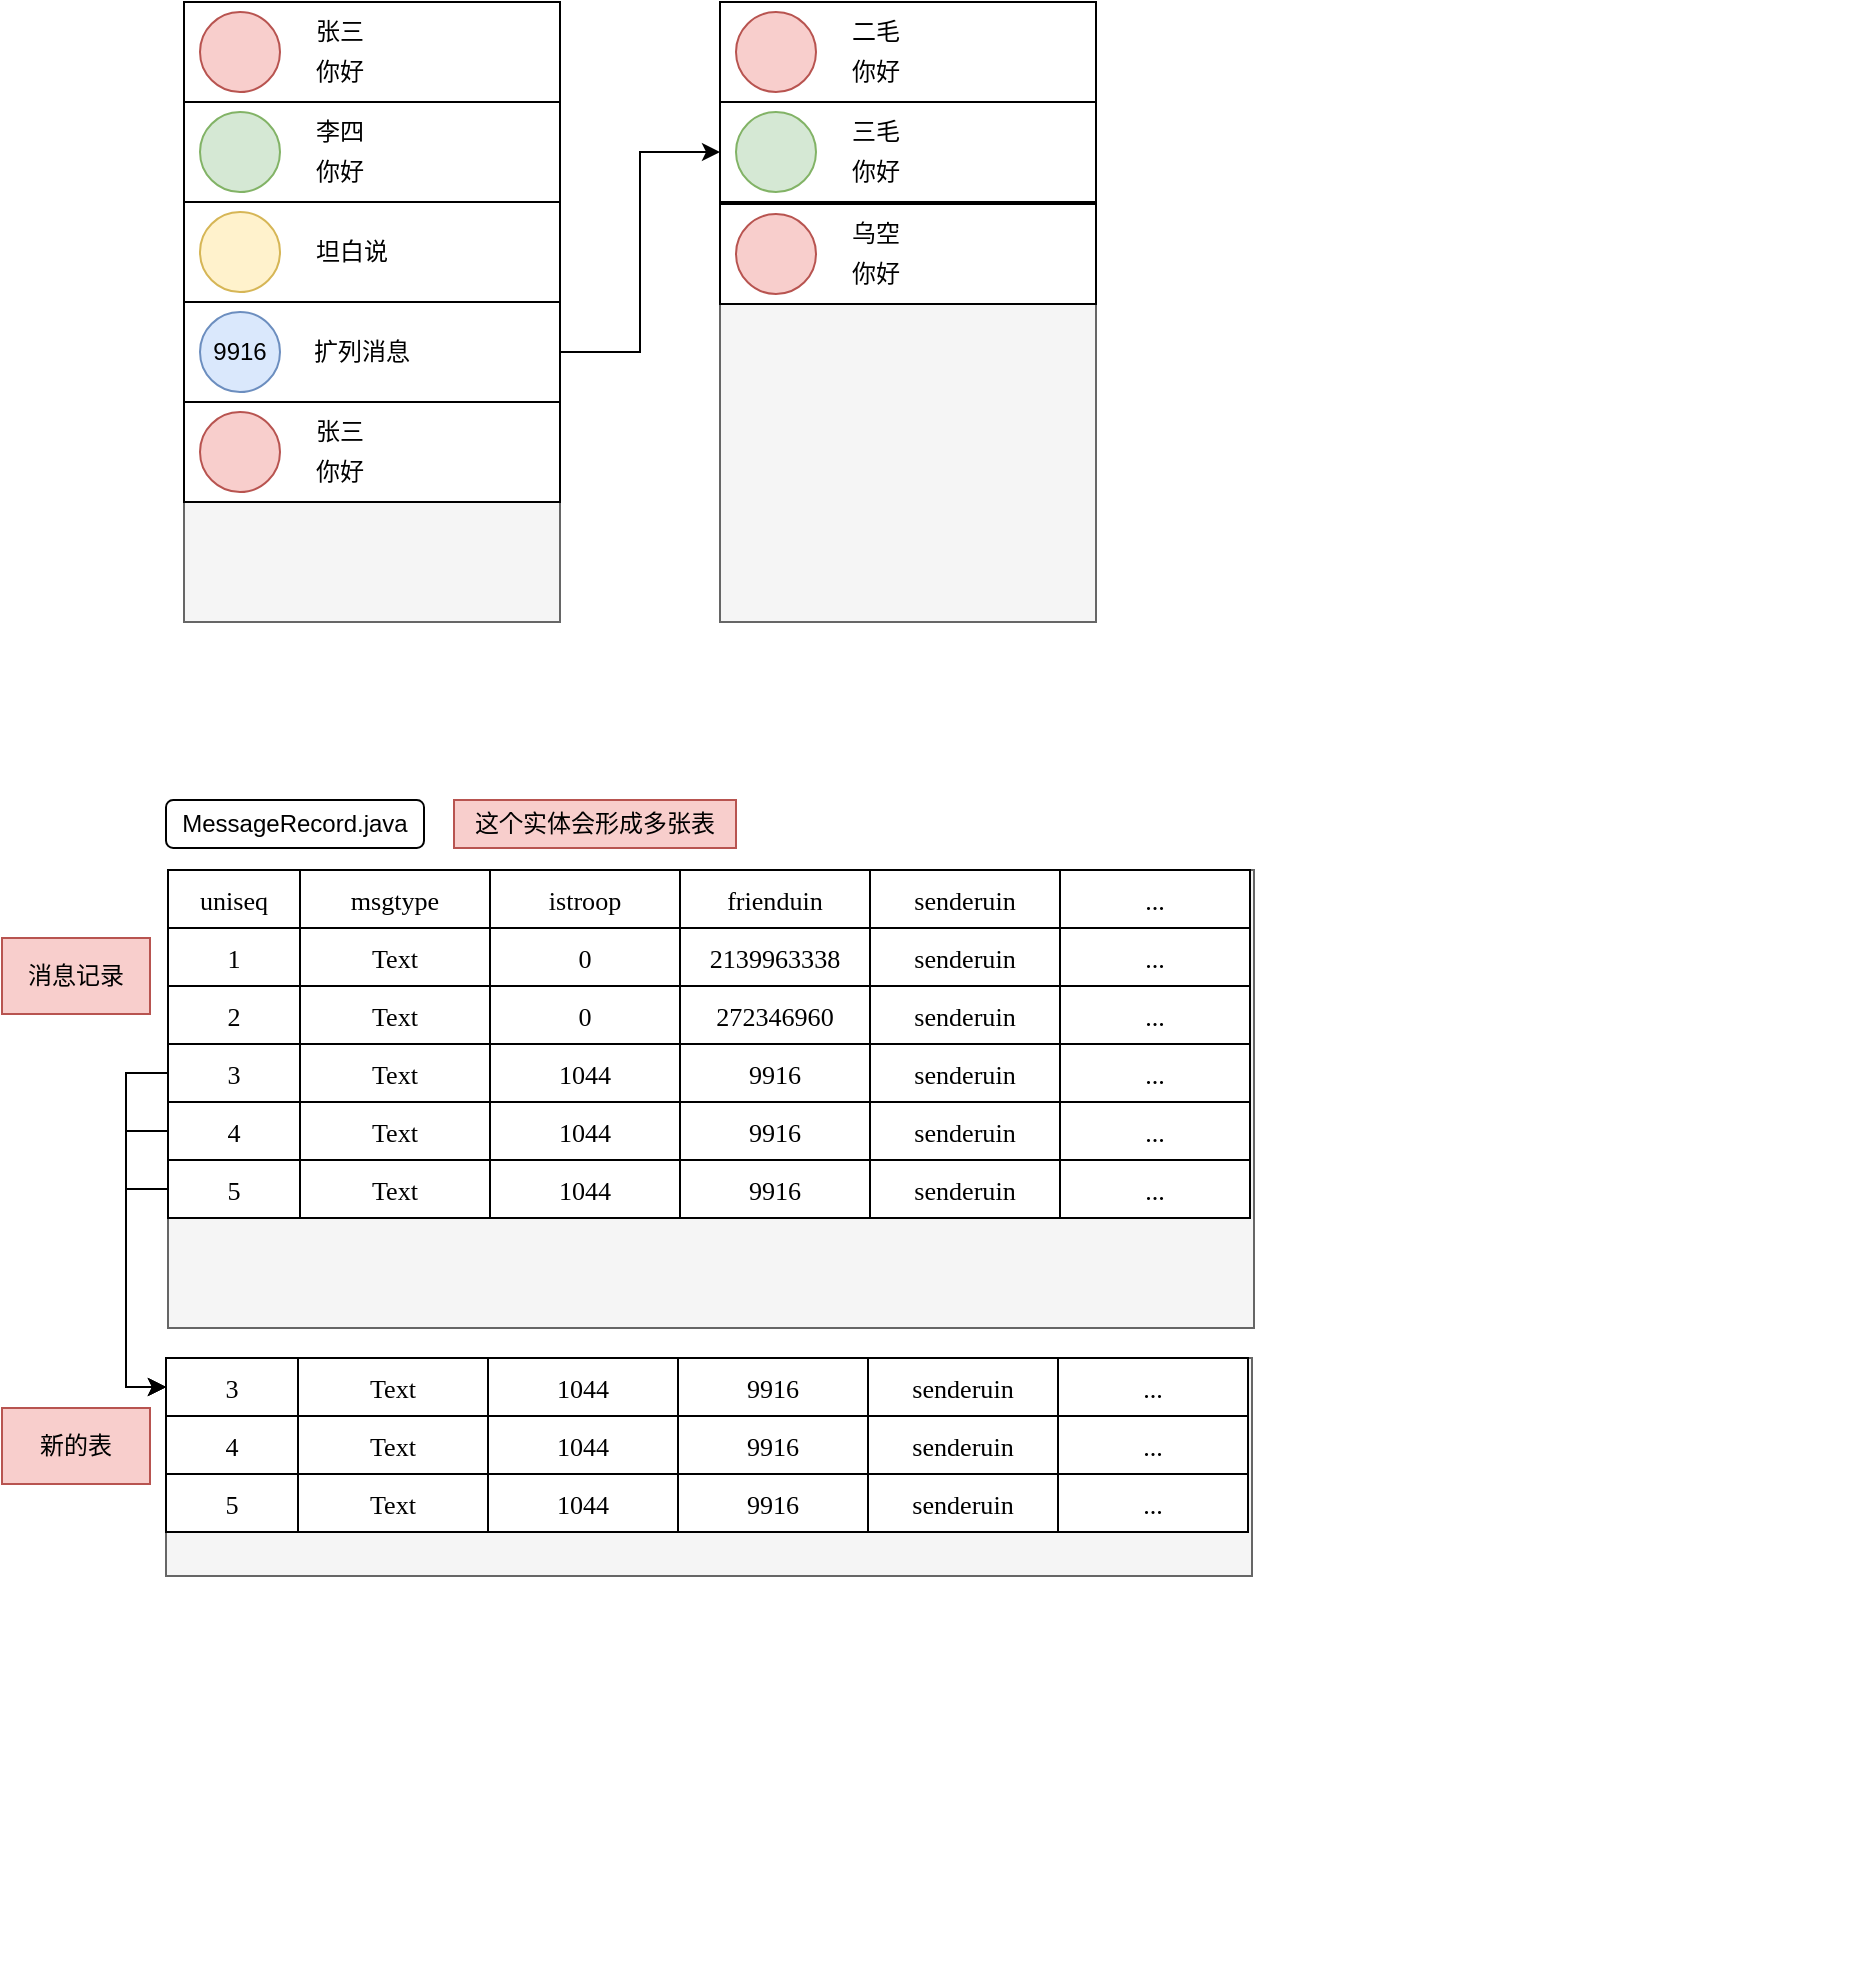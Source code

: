 <mxfile version="12.8.2" type="github">
  <diagram name="Page-1" id="5348f1db-0dfa-24cf-5d06-2057accb5106">
    <mxGraphModel dx="782" dy="388" grid="0" gridSize="10" guides="1" tooltips="1" connect="1" arrows="1" fold="1" page="1" pageScale="1.5" pageWidth="826" pageHeight="1169" background="#ffffff" math="0" shadow="0">
      <root>
        <mxCell id="0" style=";html=1;" />
        <mxCell id="1" style=";html=1;" parent="0" />
        <mxCell id="55dd390204d0f602-24" value="" style="shape=mxgraph.signs.transportation.anchor_2;html=1;fillColor=#FFFFFF;strokeColor=none;verticalLabelPosition=bottom;verticalAlign=top;align=center;rounded=0;shadow=0;dashed=0;fontFamily=Helvetica;fontSize=14;fontColor=#FEF15B;" parent="1" vertex="1">
          <mxGeometry x="308" y="380" width="94" height="98" as="geometry" />
        </mxCell>
        <mxCell id="55dd390204d0f602-25" value="" style="shape=mxgraph.signs.transportation.airplane_3;html=1;fillColor=#FFFFFF;strokeColor=none;verticalLabelPosition=bottom;verticalAlign=top;align=center;rounded=0;shadow=0;dashed=0;fontFamily=Helvetica;fontSize=14;fontColor=#FEF15B;" parent="1" vertex="1">
          <mxGeometry x="861" y="701" width="97" height="98" as="geometry" />
        </mxCell>
        <mxCell id="55dd390204d0f602-26" value="" style="shape=mxgraph.signs.transportation.train_2;html=1;fillColor=#FFFFFF;strokeColor=none;verticalLabelPosition=bottom;verticalAlign=top;align=center;rounded=0;shadow=0;dashed=0;fontFamily=Helvetica;fontSize=14;fontColor=#FEF15B;" parent="1" vertex="1">
          <mxGeometry x="322" y="1020" width="66" height="99" as="geometry" />
        </mxCell>
        <mxCell id="Y0xqredO9Q3Y6XEq_Lwh-2" value="" style="rounded=0;whiteSpace=wrap;html=1;fillColor=#f5f5f5;strokeColor=#666666;fontColor=#333333;" vertex="1" parent="1">
          <mxGeometry x="123" y="136" width="188" height="310" as="geometry" />
        </mxCell>
        <mxCell id="Y0xqredO9Q3Y6XEq_Lwh-7" value="" style="group" vertex="1" connectable="0" parent="1">
          <mxGeometry x="123" y="136" width="188" height="50" as="geometry" />
        </mxCell>
        <mxCell id="Y0xqredO9Q3Y6XEq_Lwh-3" value="" style="rounded=0;whiteSpace=wrap;html=1;" vertex="1" parent="Y0xqredO9Q3Y6XEq_Lwh-7">
          <mxGeometry width="188" height="50" as="geometry" />
        </mxCell>
        <mxCell id="Y0xqredO9Q3Y6XEq_Lwh-4" value="" style="ellipse;whiteSpace=wrap;html=1;aspect=fixed;fillColor=#f8cecc;strokeColor=#b85450;" vertex="1" parent="Y0xqredO9Q3Y6XEq_Lwh-7">
          <mxGeometry x="8" y="5" width="40" height="40" as="geometry" />
        </mxCell>
        <mxCell id="Y0xqredO9Q3Y6XEq_Lwh-5" value="张三" style="text;html=1;strokeColor=none;fillColor=none;align=center;verticalAlign=middle;whiteSpace=wrap;rounded=0;" vertex="1" parent="Y0xqredO9Q3Y6XEq_Lwh-7">
          <mxGeometry x="58" y="5" width="40" height="20" as="geometry" />
        </mxCell>
        <mxCell id="Y0xqredO9Q3Y6XEq_Lwh-6" value="你好" style="text;html=1;strokeColor=none;fillColor=none;align=center;verticalAlign=middle;whiteSpace=wrap;rounded=0;" vertex="1" parent="Y0xqredO9Q3Y6XEq_Lwh-7">
          <mxGeometry x="58" y="25" width="40" height="20" as="geometry" />
        </mxCell>
        <mxCell id="Y0xqredO9Q3Y6XEq_Lwh-8" value="" style="group" vertex="1" connectable="0" parent="1">
          <mxGeometry x="123" y="186" width="188" height="50" as="geometry" />
        </mxCell>
        <mxCell id="Y0xqredO9Q3Y6XEq_Lwh-9" value="" style="rounded=0;whiteSpace=wrap;html=1;" vertex="1" parent="Y0xqredO9Q3Y6XEq_Lwh-8">
          <mxGeometry width="188" height="50" as="geometry" />
        </mxCell>
        <mxCell id="Y0xqredO9Q3Y6XEq_Lwh-10" value="" style="ellipse;whiteSpace=wrap;html=1;aspect=fixed;fillColor=#d5e8d4;strokeColor=#82b366;" vertex="1" parent="Y0xqredO9Q3Y6XEq_Lwh-8">
          <mxGeometry x="8" y="5" width="40" height="40" as="geometry" />
        </mxCell>
        <mxCell id="Y0xqredO9Q3Y6XEq_Lwh-11" value="李四" style="text;html=1;strokeColor=none;fillColor=none;align=center;verticalAlign=middle;whiteSpace=wrap;rounded=0;" vertex="1" parent="Y0xqredO9Q3Y6XEq_Lwh-8">
          <mxGeometry x="58" y="5" width="40" height="20" as="geometry" />
        </mxCell>
        <mxCell id="Y0xqredO9Q3Y6XEq_Lwh-12" value="你好" style="text;html=1;strokeColor=none;fillColor=none;align=center;verticalAlign=middle;whiteSpace=wrap;rounded=0;" vertex="1" parent="Y0xqredO9Q3Y6XEq_Lwh-8">
          <mxGeometry x="58" y="25" width="40" height="20" as="geometry" />
        </mxCell>
        <mxCell id="Y0xqredO9Q3Y6XEq_Lwh-13" value="" style="group;fillColor=#fff2cc;strokeColor=#d6b656;" vertex="1" connectable="0" parent="1">
          <mxGeometry x="123" y="236" width="188" height="50" as="geometry" />
        </mxCell>
        <mxCell id="Y0xqredO9Q3Y6XEq_Lwh-14" value="" style="rounded=0;whiteSpace=wrap;html=1;" vertex="1" parent="Y0xqredO9Q3Y6XEq_Lwh-13">
          <mxGeometry width="188" height="50" as="geometry" />
        </mxCell>
        <mxCell id="Y0xqredO9Q3Y6XEq_Lwh-15" value="" style="ellipse;whiteSpace=wrap;html=1;aspect=fixed;fillColor=#fff2cc;strokeColor=#d6b656;" vertex="1" parent="Y0xqredO9Q3Y6XEq_Lwh-13">
          <mxGeometry x="8" y="5" width="40" height="40" as="geometry" />
        </mxCell>
        <mxCell id="Y0xqredO9Q3Y6XEq_Lwh-16" value="坦白说" style="text;html=1;strokeColor=none;fillColor=none;align=center;verticalAlign=middle;whiteSpace=wrap;rounded=0;" vertex="1" parent="Y0xqredO9Q3Y6XEq_Lwh-13">
          <mxGeometry x="64" y="15" width="40" height="20" as="geometry" />
        </mxCell>
        <mxCell id="Y0xqredO9Q3Y6XEq_Lwh-18" value="" style="group" vertex="1" connectable="0" parent="1">
          <mxGeometry x="123" y="286" width="188" height="50" as="geometry" />
        </mxCell>
        <mxCell id="Y0xqredO9Q3Y6XEq_Lwh-19" value="" style="rounded=0;whiteSpace=wrap;html=1;" vertex="1" parent="Y0xqredO9Q3Y6XEq_Lwh-18">
          <mxGeometry width="188" height="50" as="geometry" />
        </mxCell>
        <mxCell id="Y0xqredO9Q3Y6XEq_Lwh-20" value="9916" style="ellipse;whiteSpace=wrap;html=1;aspect=fixed;fillColor=#dae8fc;strokeColor=#6c8ebf;" vertex="1" parent="Y0xqredO9Q3Y6XEq_Lwh-18">
          <mxGeometry x="8" y="5" width="40" height="40" as="geometry" />
        </mxCell>
        <mxCell id="Y0xqredO9Q3Y6XEq_Lwh-21" value="扩列消息" style="text;html=1;strokeColor=none;fillColor=none;align=center;verticalAlign=middle;whiteSpace=wrap;rounded=0;" vertex="1" parent="Y0xqredO9Q3Y6XEq_Lwh-18">
          <mxGeometry x="63" y="15" width="52" height="20" as="geometry" />
        </mxCell>
        <mxCell id="Y0xqredO9Q3Y6XEq_Lwh-23" value="" style="group" vertex="1" connectable="0" parent="1">
          <mxGeometry x="123" y="336" width="188" height="50" as="geometry" />
        </mxCell>
        <mxCell id="Y0xqredO9Q3Y6XEq_Lwh-24" value="" style="rounded=0;whiteSpace=wrap;html=1;" vertex="1" parent="Y0xqredO9Q3Y6XEq_Lwh-23">
          <mxGeometry width="188" height="50" as="geometry" />
        </mxCell>
        <mxCell id="Y0xqredO9Q3Y6XEq_Lwh-25" value="" style="ellipse;whiteSpace=wrap;html=1;aspect=fixed;fillColor=#f8cecc;strokeColor=#b85450;" vertex="1" parent="Y0xqredO9Q3Y6XEq_Lwh-23">
          <mxGeometry x="8" y="5" width="40" height="40" as="geometry" />
        </mxCell>
        <mxCell id="Y0xqredO9Q3Y6XEq_Lwh-26" value="张三" style="text;html=1;strokeColor=none;fillColor=none;align=center;verticalAlign=middle;whiteSpace=wrap;rounded=0;" vertex="1" parent="Y0xqredO9Q3Y6XEq_Lwh-23">
          <mxGeometry x="58" y="5" width="40" height="20" as="geometry" />
        </mxCell>
        <mxCell id="Y0xqredO9Q3Y6XEq_Lwh-27" value="你好" style="text;html=1;strokeColor=none;fillColor=none;align=center;verticalAlign=middle;whiteSpace=wrap;rounded=0;" vertex="1" parent="Y0xqredO9Q3Y6XEq_Lwh-23">
          <mxGeometry x="58" y="25" width="40" height="20" as="geometry" />
        </mxCell>
        <mxCell id="Y0xqredO9Q3Y6XEq_Lwh-30" value="" style="rounded=0;whiteSpace=wrap;html=1;fillColor=#f5f5f5;strokeColor=#666666;fontColor=#333333;" vertex="1" parent="1">
          <mxGeometry x="391" y="136" width="188" height="310" as="geometry" />
        </mxCell>
        <mxCell id="Y0xqredO9Q3Y6XEq_Lwh-31" value="" style="group" vertex="1" connectable="0" parent="1">
          <mxGeometry x="391" y="136" width="188" height="50" as="geometry" />
        </mxCell>
        <mxCell id="Y0xqredO9Q3Y6XEq_Lwh-32" value="" style="rounded=0;whiteSpace=wrap;html=1;" vertex="1" parent="Y0xqredO9Q3Y6XEq_Lwh-31">
          <mxGeometry width="188" height="50" as="geometry" />
        </mxCell>
        <mxCell id="Y0xqredO9Q3Y6XEq_Lwh-33" value="" style="ellipse;whiteSpace=wrap;html=1;aspect=fixed;fillColor=#f8cecc;strokeColor=#b85450;" vertex="1" parent="Y0xqredO9Q3Y6XEq_Lwh-31">
          <mxGeometry x="8" y="5" width="40" height="40" as="geometry" />
        </mxCell>
        <mxCell id="Y0xqredO9Q3Y6XEq_Lwh-34" value="二毛" style="text;html=1;strokeColor=none;fillColor=none;align=center;verticalAlign=middle;whiteSpace=wrap;rounded=0;" vertex="1" parent="Y0xqredO9Q3Y6XEq_Lwh-31">
          <mxGeometry x="58" y="5" width="40" height="20" as="geometry" />
        </mxCell>
        <mxCell id="Y0xqredO9Q3Y6XEq_Lwh-35" value="你好" style="text;html=1;strokeColor=none;fillColor=none;align=center;verticalAlign=middle;whiteSpace=wrap;rounded=0;" vertex="1" parent="Y0xqredO9Q3Y6XEq_Lwh-31">
          <mxGeometry x="58" y="25" width="40" height="20" as="geometry" />
        </mxCell>
        <mxCell id="Y0xqredO9Q3Y6XEq_Lwh-36" value="" style="group" vertex="1" connectable="0" parent="1">
          <mxGeometry x="391" y="186" width="188" height="50" as="geometry" />
        </mxCell>
        <mxCell id="Y0xqredO9Q3Y6XEq_Lwh-37" value="" style="rounded=0;whiteSpace=wrap;html=1;" vertex="1" parent="Y0xqredO9Q3Y6XEq_Lwh-36">
          <mxGeometry width="188" height="50" as="geometry" />
        </mxCell>
        <mxCell id="Y0xqredO9Q3Y6XEq_Lwh-38" value="" style="ellipse;whiteSpace=wrap;html=1;aspect=fixed;fillColor=#d5e8d4;strokeColor=#82b366;" vertex="1" parent="Y0xqredO9Q3Y6XEq_Lwh-36">
          <mxGeometry x="8" y="5" width="40" height="40" as="geometry" />
        </mxCell>
        <mxCell id="Y0xqredO9Q3Y6XEq_Lwh-39" value="三毛" style="text;html=1;strokeColor=none;fillColor=none;align=center;verticalAlign=middle;whiteSpace=wrap;rounded=0;" vertex="1" parent="Y0xqredO9Q3Y6XEq_Lwh-36">
          <mxGeometry x="58" y="5" width="40" height="20" as="geometry" />
        </mxCell>
        <mxCell id="Y0xqredO9Q3Y6XEq_Lwh-40" value="你好" style="text;html=1;strokeColor=none;fillColor=none;align=center;verticalAlign=middle;whiteSpace=wrap;rounded=0;" vertex="1" parent="Y0xqredO9Q3Y6XEq_Lwh-36">
          <mxGeometry x="58" y="25" width="40" height="20" as="geometry" />
        </mxCell>
        <mxCell id="Y0xqredO9Q3Y6XEq_Lwh-49" value="" style="group" vertex="1" connectable="0" parent="1">
          <mxGeometry x="391" y="237" width="188" height="50" as="geometry" />
        </mxCell>
        <mxCell id="Y0xqredO9Q3Y6XEq_Lwh-50" value="" style="rounded=0;whiteSpace=wrap;html=1;" vertex="1" parent="Y0xqredO9Q3Y6XEq_Lwh-49">
          <mxGeometry width="188" height="50" as="geometry" />
        </mxCell>
        <mxCell id="Y0xqredO9Q3Y6XEq_Lwh-51" value="" style="ellipse;whiteSpace=wrap;html=1;aspect=fixed;fillColor=#f8cecc;strokeColor=#b85450;" vertex="1" parent="Y0xqredO9Q3Y6XEq_Lwh-49">
          <mxGeometry x="8" y="5" width="40" height="40" as="geometry" />
        </mxCell>
        <mxCell id="Y0xqredO9Q3Y6XEq_Lwh-52" value="乌空" style="text;html=1;strokeColor=none;fillColor=none;align=center;verticalAlign=middle;whiteSpace=wrap;rounded=0;" vertex="1" parent="Y0xqredO9Q3Y6XEq_Lwh-49">
          <mxGeometry x="58" y="5" width="40" height="20" as="geometry" />
        </mxCell>
        <mxCell id="Y0xqredO9Q3Y6XEq_Lwh-53" value="你好" style="text;html=1;strokeColor=none;fillColor=none;align=center;verticalAlign=middle;whiteSpace=wrap;rounded=0;" vertex="1" parent="Y0xqredO9Q3Y6XEq_Lwh-49">
          <mxGeometry x="58" y="25" width="40" height="20" as="geometry" />
        </mxCell>
        <mxCell id="Y0xqredO9Q3Y6XEq_Lwh-54" style="edgeStyle=orthogonalEdgeStyle;rounded=0;orthogonalLoop=1;jettySize=auto;html=1;entryX=0;entryY=0.5;entryDx=0;entryDy=0;" edge="1" parent="1" source="Y0xqredO9Q3Y6XEq_Lwh-19" target="Y0xqredO9Q3Y6XEq_Lwh-37">
          <mxGeometry relative="1" as="geometry" />
        </mxCell>
        <mxCell id="Y0xqredO9Q3Y6XEq_Lwh-55" value="" style="rounded=0;whiteSpace=wrap;html=1;fillColor=#f5f5f5;strokeColor=#666666;fontColor=#333333;" vertex="1" parent="1">
          <mxGeometry x="115" y="570" width="543" height="229" as="geometry" />
        </mxCell>
        <mxCell id="Y0xqredO9Q3Y6XEq_Lwh-64" value="MessageRecord.java" style="rounded=1;whiteSpace=wrap;html=1;" vertex="1" parent="1">
          <mxGeometry x="114" y="535" width="129" height="24" as="geometry" />
        </mxCell>
        <mxCell id="Y0xqredO9Q3Y6XEq_Lwh-66" value="" style="group" vertex="1" connectable="0" parent="1">
          <mxGeometry x="115" y="570" width="541" height="29" as="geometry" />
        </mxCell>
        <mxCell id="Y0xqredO9Q3Y6XEq_Lwh-56" value="&lt;pre style=&quot;font-family: &amp;#34;consolas&amp;#34; ; font-size: 9.8pt&quot;&gt;&lt;span style=&quot;background-color: rgb(255 , 255 , 255)&quot;&gt;uniseq&lt;/span&gt;&lt;span style=&quot;background-color: rgb(43 , 43 , 43)&quot;&gt;&lt;br&gt;&lt;/span&gt;&lt;/pre&gt;" style="rounded=0;whiteSpace=wrap;html=1;" vertex="1" parent="Y0xqredO9Q3Y6XEq_Lwh-66">
          <mxGeometry width="66" height="29" as="geometry" />
        </mxCell>
        <mxCell id="Y0xqredO9Q3Y6XEq_Lwh-57" value="&lt;pre style=&quot;font-family: &amp;#34;consolas&amp;#34; ; font-size: 9.8pt&quot;&gt;msgtype&lt;span style=&quot;background-color: rgb(43 , 43 , 43)&quot;&gt;&lt;br&gt;&lt;/span&gt;&lt;/pre&gt;" style="rounded=0;whiteSpace=wrap;html=1;" vertex="1" parent="Y0xqredO9Q3Y6XEq_Lwh-66">
          <mxGeometry x="66" width="95" height="29" as="geometry" />
        </mxCell>
        <mxCell id="Y0xqredO9Q3Y6XEq_Lwh-58" value="&lt;pre style=&quot;font-family: &amp;#34;consolas&amp;#34; ; font-size: 9.8pt&quot;&gt;istroop&lt;span style=&quot;background-color: rgb(43 , 43 , 43)&quot;&gt;&lt;br&gt;&lt;/span&gt;&lt;/pre&gt;" style="rounded=0;whiteSpace=wrap;html=1;" vertex="1" parent="Y0xqredO9Q3Y6XEq_Lwh-66">
          <mxGeometry x="161" width="95" height="29" as="geometry" />
        </mxCell>
        <mxCell id="Y0xqredO9Q3Y6XEq_Lwh-59" value="&lt;pre style=&quot;font-family: &amp;#34;consolas&amp;#34; ; font-size: 9.8pt&quot;&gt;frienduin&lt;span style=&quot;background-color: rgb(43 , 43 , 43)&quot;&gt;&lt;br&gt;&lt;/span&gt;&lt;/pre&gt;" style="rounded=0;whiteSpace=wrap;html=1;" vertex="1" parent="Y0xqredO9Q3Y6XEq_Lwh-66">
          <mxGeometry x="256" width="95" height="29" as="geometry" />
        </mxCell>
        <mxCell id="Y0xqredO9Q3Y6XEq_Lwh-60" value="&lt;pre style=&quot;font-family: &amp;#34;consolas&amp;#34; ; font-size: 9.8pt&quot;&gt;senderuin&lt;span style=&quot;background-color: rgb(43 , 43 , 43)&quot;&gt;&lt;br&gt;&lt;/span&gt;&lt;/pre&gt;" style="rounded=0;whiteSpace=wrap;html=1;" vertex="1" parent="Y0xqredO9Q3Y6XEq_Lwh-66">
          <mxGeometry x="351" width="95" height="29" as="geometry" />
        </mxCell>
        <mxCell id="Y0xqredO9Q3Y6XEq_Lwh-61" value="&lt;pre style=&quot;font-family: &amp;#34;consolas&amp;#34; ; font-size: 9.8pt&quot;&gt;&lt;span style=&quot;background-color: rgb(255 , 255 , 255)&quot;&gt;...&lt;/span&gt;&lt;/pre&gt;" style="rounded=0;whiteSpace=wrap;html=1;" vertex="1" parent="Y0xqredO9Q3Y6XEq_Lwh-66">
          <mxGeometry x="446" width="95" height="29" as="geometry" />
        </mxCell>
        <mxCell id="Y0xqredO9Q3Y6XEq_Lwh-67" value="" style="group" vertex="1" connectable="0" parent="1">
          <mxGeometry x="115" y="599" width="541" height="29" as="geometry" />
        </mxCell>
        <mxCell id="Y0xqredO9Q3Y6XEq_Lwh-68" value="&lt;pre style=&quot;font-family: &amp;#34;consolas&amp;#34; ; font-size: 9.8pt&quot;&gt;&lt;span style=&quot;background-color: rgb(255 , 255 , 255)&quot;&gt;1&lt;/span&gt;&lt;span style=&quot;background-color: rgb(43 , 43 , 43)&quot;&gt;&lt;br&gt;&lt;/span&gt;&lt;/pre&gt;" style="rounded=0;whiteSpace=wrap;html=1;" vertex="1" parent="Y0xqredO9Q3Y6XEq_Lwh-67">
          <mxGeometry width="66" height="29" as="geometry" />
        </mxCell>
        <mxCell id="Y0xqredO9Q3Y6XEq_Lwh-69" value="&lt;pre style=&quot;font-family: &amp;#34;consolas&amp;#34; ; font-size: 9.8pt&quot;&gt;Text&lt;span style=&quot;background-color: rgb(43 , 43 , 43)&quot;&gt;&lt;br&gt;&lt;/span&gt;&lt;/pre&gt;" style="rounded=0;whiteSpace=wrap;html=1;" vertex="1" parent="Y0xqredO9Q3Y6XEq_Lwh-67">
          <mxGeometry x="66" width="95" height="29" as="geometry" />
        </mxCell>
        <mxCell id="Y0xqredO9Q3Y6XEq_Lwh-70" value="&lt;pre style=&quot;font-family: &amp;#34;consolas&amp;#34; ; font-size: 9.8pt&quot;&gt;0&lt;span style=&quot;background-color: rgb(43 , 43 , 43)&quot;&gt;&lt;br&gt;&lt;/span&gt;&lt;/pre&gt;" style="rounded=0;whiteSpace=wrap;html=1;" vertex="1" parent="Y0xqredO9Q3Y6XEq_Lwh-67">
          <mxGeometry x="161" width="95" height="29" as="geometry" />
        </mxCell>
        <mxCell id="Y0xqredO9Q3Y6XEq_Lwh-71" value="&lt;pre style=&quot;font-family: &amp;#34;consolas&amp;#34; ; font-size: 9.8pt&quot;&gt;2139963338&lt;span style=&quot;background-color: rgb(43 , 43 , 43)&quot;&gt;&lt;br&gt;&lt;/span&gt;&lt;/pre&gt;" style="rounded=0;whiteSpace=wrap;html=1;" vertex="1" parent="Y0xqredO9Q3Y6XEq_Lwh-67">
          <mxGeometry x="256" width="95" height="29" as="geometry" />
        </mxCell>
        <mxCell id="Y0xqredO9Q3Y6XEq_Lwh-72" value="&lt;pre style=&quot;font-family: &amp;#34;consolas&amp;#34; ; font-size: 9.8pt&quot;&gt;senderuin&lt;span style=&quot;background-color: rgb(43 , 43 , 43)&quot;&gt;&lt;br&gt;&lt;/span&gt;&lt;/pre&gt;" style="rounded=0;whiteSpace=wrap;html=1;" vertex="1" parent="Y0xqredO9Q3Y6XEq_Lwh-67">
          <mxGeometry x="351" width="95" height="29" as="geometry" />
        </mxCell>
        <mxCell id="Y0xqredO9Q3Y6XEq_Lwh-73" value="&lt;pre style=&quot;font-family: &amp;#34;consolas&amp;#34; ; font-size: 9.8pt&quot;&gt;&lt;span style=&quot;background-color: rgb(255 , 255 , 255)&quot;&gt;...&lt;/span&gt;&lt;/pre&gt;" style="rounded=0;whiteSpace=wrap;html=1;" vertex="1" parent="Y0xqredO9Q3Y6XEq_Lwh-67">
          <mxGeometry x="446" width="95" height="29" as="geometry" />
        </mxCell>
        <mxCell id="Y0xqredO9Q3Y6XEq_Lwh-74" value="" style="group" vertex="1" connectable="0" parent="1">
          <mxGeometry x="115" y="628" width="541" height="29" as="geometry" />
        </mxCell>
        <mxCell id="Y0xqredO9Q3Y6XEq_Lwh-75" value="&lt;pre style=&quot;font-family: &amp;#34;consolas&amp;#34; ; font-size: 9.8pt&quot;&gt;&lt;span style=&quot;background-color: rgb(255 , 255 , 255)&quot;&gt;2&lt;/span&gt;&lt;span style=&quot;background-color: rgb(43 , 43 , 43)&quot;&gt;&lt;br&gt;&lt;/span&gt;&lt;/pre&gt;" style="rounded=0;whiteSpace=wrap;html=1;" vertex="1" parent="Y0xqredO9Q3Y6XEq_Lwh-74">
          <mxGeometry width="66" height="29" as="geometry" />
        </mxCell>
        <mxCell id="Y0xqredO9Q3Y6XEq_Lwh-76" value="&lt;pre style=&quot;font-family: &amp;#34;consolas&amp;#34; ; font-size: 9.8pt&quot;&gt;&lt;pre style=&quot;font-family: &amp;#34;consolas&amp;#34; ; font-size: 9.8pt&quot;&gt;Text&lt;/pre&gt;&lt;/pre&gt;" style="rounded=0;whiteSpace=wrap;html=1;" vertex="1" parent="Y0xqredO9Q3Y6XEq_Lwh-74">
          <mxGeometry x="66" width="95" height="29" as="geometry" />
        </mxCell>
        <mxCell id="Y0xqredO9Q3Y6XEq_Lwh-77" value="&lt;pre style=&quot;font-family: &amp;#34;consolas&amp;#34; ; font-size: 9.8pt&quot;&gt;0&lt;span style=&quot;background-color: rgb(43 , 43 , 43)&quot;&gt;&lt;br&gt;&lt;/span&gt;&lt;/pre&gt;" style="rounded=0;whiteSpace=wrap;html=1;" vertex="1" parent="Y0xqredO9Q3Y6XEq_Lwh-74">
          <mxGeometry x="161" width="95" height="29" as="geometry" />
        </mxCell>
        <mxCell id="Y0xqredO9Q3Y6XEq_Lwh-78" value="&lt;pre style=&quot;font-family: &amp;#34;consolas&amp;#34; ; font-size: 9.8pt&quot;&gt;272346960&lt;span style=&quot;background-color: rgb(43 , 43 , 43)&quot;&gt;&lt;br&gt;&lt;/span&gt;&lt;/pre&gt;" style="rounded=0;whiteSpace=wrap;html=1;" vertex="1" parent="Y0xqredO9Q3Y6XEq_Lwh-74">
          <mxGeometry x="256" width="95" height="29" as="geometry" />
        </mxCell>
        <mxCell id="Y0xqredO9Q3Y6XEq_Lwh-79" value="&lt;pre style=&quot;font-family: &amp;#34;consolas&amp;#34; ; font-size: 9.8pt&quot;&gt;senderuin&lt;span style=&quot;background-color: rgb(43 , 43 , 43)&quot;&gt;&lt;br&gt;&lt;/span&gt;&lt;/pre&gt;" style="rounded=0;whiteSpace=wrap;html=1;" vertex="1" parent="Y0xqredO9Q3Y6XEq_Lwh-74">
          <mxGeometry x="351" width="95" height="29" as="geometry" />
        </mxCell>
        <mxCell id="Y0xqredO9Q3Y6XEq_Lwh-80" value="&lt;pre style=&quot;font-family: &amp;#34;consolas&amp;#34; ; font-size: 9.8pt&quot;&gt;&lt;span style=&quot;background-color: rgb(255 , 255 , 255)&quot;&gt;...&lt;/span&gt;&lt;/pre&gt;" style="rounded=0;whiteSpace=wrap;html=1;" vertex="1" parent="Y0xqredO9Q3Y6XEq_Lwh-74">
          <mxGeometry x="446" width="95" height="29" as="geometry" />
        </mxCell>
        <mxCell id="Y0xqredO9Q3Y6XEq_Lwh-81" value="" style="group" vertex="1" connectable="0" parent="1">
          <mxGeometry x="115" y="657" width="541" height="29" as="geometry" />
        </mxCell>
        <mxCell id="Y0xqredO9Q3Y6XEq_Lwh-82" value="&lt;pre style=&quot;font-family: &amp;#34;consolas&amp;#34; ; font-size: 9.8pt&quot;&gt;&lt;span style=&quot;background-color: rgb(255 , 255 , 255)&quot;&gt;3&lt;/span&gt;&lt;span style=&quot;background-color: rgb(43 , 43 , 43)&quot;&gt;&lt;br&gt;&lt;/span&gt;&lt;/pre&gt;" style="rounded=0;whiteSpace=wrap;html=1;" vertex="1" parent="Y0xqredO9Q3Y6XEq_Lwh-81">
          <mxGeometry width="66" height="29" as="geometry" />
        </mxCell>
        <mxCell id="Y0xqredO9Q3Y6XEq_Lwh-83" value="&lt;pre style=&quot;font-family: &amp;#34;consolas&amp;#34; ; font-size: 9.8pt&quot;&gt;&lt;pre style=&quot;font-family: &amp;#34;consolas&amp;#34; ; font-size: 9.8pt&quot;&gt;Text&lt;/pre&gt;&lt;/pre&gt;" style="rounded=0;whiteSpace=wrap;html=1;" vertex="1" parent="Y0xqredO9Q3Y6XEq_Lwh-81">
          <mxGeometry x="66" width="95" height="29" as="geometry" />
        </mxCell>
        <mxCell id="Y0xqredO9Q3Y6XEq_Lwh-84" value="&lt;pre style=&quot;font-family: &amp;#34;consolas&amp;#34; ; font-size: 9.8pt&quot;&gt;1044&lt;span style=&quot;background-color: rgb(43 , 43 , 43)&quot;&gt;&lt;br&gt;&lt;/span&gt;&lt;/pre&gt;" style="rounded=0;whiteSpace=wrap;html=1;" vertex="1" parent="Y0xqredO9Q3Y6XEq_Lwh-81">
          <mxGeometry x="161" width="95" height="29" as="geometry" />
        </mxCell>
        <mxCell id="Y0xqredO9Q3Y6XEq_Lwh-85" value="&lt;pre style=&quot;font-family: &amp;#34;consolas&amp;#34; ; font-size: 9.8pt&quot;&gt;9916&lt;span style=&quot;background-color: rgb(43 , 43 , 43)&quot;&gt;&lt;br&gt;&lt;/span&gt;&lt;/pre&gt;" style="rounded=0;whiteSpace=wrap;html=1;" vertex="1" parent="Y0xqredO9Q3Y6XEq_Lwh-81">
          <mxGeometry x="256" width="95" height="29" as="geometry" />
        </mxCell>
        <mxCell id="Y0xqredO9Q3Y6XEq_Lwh-86" value="&lt;pre style=&quot;font-family: &amp;#34;consolas&amp;#34; ; font-size: 9.8pt&quot;&gt;senderuin&lt;span style=&quot;background-color: rgb(43 , 43 , 43)&quot;&gt;&lt;br&gt;&lt;/span&gt;&lt;/pre&gt;" style="rounded=0;whiteSpace=wrap;html=1;" vertex="1" parent="Y0xqredO9Q3Y6XEq_Lwh-81">
          <mxGeometry x="351" width="95" height="29" as="geometry" />
        </mxCell>
        <mxCell id="Y0xqredO9Q3Y6XEq_Lwh-87" value="&lt;pre style=&quot;font-family: &amp;#34;consolas&amp;#34; ; font-size: 9.8pt&quot;&gt;&lt;span style=&quot;background-color: rgb(255 , 255 , 255)&quot;&gt;...&lt;/span&gt;&lt;/pre&gt;" style="rounded=0;whiteSpace=wrap;html=1;" vertex="1" parent="Y0xqredO9Q3Y6XEq_Lwh-81">
          <mxGeometry x="446" width="95" height="29" as="geometry" />
        </mxCell>
        <mxCell id="Y0xqredO9Q3Y6XEq_Lwh-88" value="" style="group" vertex="1" connectable="0" parent="1">
          <mxGeometry x="115" y="686" width="541" height="29" as="geometry" />
        </mxCell>
        <mxCell id="Y0xqredO9Q3Y6XEq_Lwh-89" value="&lt;pre style=&quot;font-family: &amp;#34;consolas&amp;#34; ; font-size: 9.8pt&quot;&gt;&lt;span style=&quot;background-color: rgb(255 , 255 , 255)&quot;&gt;4&lt;/span&gt;&lt;span style=&quot;background-color: rgb(43 , 43 , 43)&quot;&gt;&lt;br&gt;&lt;/span&gt;&lt;/pre&gt;" style="rounded=0;whiteSpace=wrap;html=1;" vertex="1" parent="Y0xqredO9Q3Y6XEq_Lwh-88">
          <mxGeometry width="66" height="29" as="geometry" />
        </mxCell>
        <mxCell id="Y0xqredO9Q3Y6XEq_Lwh-90" value="&lt;pre style=&quot;font-family: &amp;#34;consolas&amp;#34; ; font-size: 9.8pt&quot;&gt;&lt;pre style=&quot;font-family: &amp;#34;consolas&amp;#34; ; font-size: 9.8pt&quot;&gt;Text&lt;/pre&gt;&lt;/pre&gt;" style="rounded=0;whiteSpace=wrap;html=1;" vertex="1" parent="Y0xqredO9Q3Y6XEq_Lwh-88">
          <mxGeometry x="66" width="95" height="29" as="geometry" />
        </mxCell>
        <mxCell id="Y0xqredO9Q3Y6XEq_Lwh-91" value="&lt;pre style=&quot;font-family: &amp;#34;consolas&amp;#34; ; font-size: 9.8pt&quot;&gt;1044&lt;span style=&quot;background-color: rgb(43 , 43 , 43)&quot;&gt;&lt;br&gt;&lt;/span&gt;&lt;/pre&gt;" style="rounded=0;whiteSpace=wrap;html=1;" vertex="1" parent="Y0xqredO9Q3Y6XEq_Lwh-88">
          <mxGeometry x="161" width="95" height="29" as="geometry" />
        </mxCell>
        <mxCell id="Y0xqredO9Q3Y6XEq_Lwh-92" value="&lt;pre style=&quot;font-family: &amp;#34;consolas&amp;#34; ; font-size: 9.8pt&quot;&gt;&lt;pre style=&quot;font-family: &amp;#34;consolas&amp;#34; ; font-size: 9.8pt&quot;&gt;9916&lt;/pre&gt;&lt;/pre&gt;" style="rounded=0;whiteSpace=wrap;html=1;" vertex="1" parent="Y0xqredO9Q3Y6XEq_Lwh-88">
          <mxGeometry x="256" width="95" height="29" as="geometry" />
        </mxCell>
        <mxCell id="Y0xqredO9Q3Y6XEq_Lwh-93" value="&lt;pre style=&quot;font-family: &amp;#34;consolas&amp;#34; ; font-size: 9.8pt&quot;&gt;senderuin&lt;span style=&quot;background-color: rgb(43 , 43 , 43)&quot;&gt;&lt;br&gt;&lt;/span&gt;&lt;/pre&gt;" style="rounded=0;whiteSpace=wrap;html=1;" vertex="1" parent="Y0xqredO9Q3Y6XEq_Lwh-88">
          <mxGeometry x="351" width="95" height="29" as="geometry" />
        </mxCell>
        <mxCell id="Y0xqredO9Q3Y6XEq_Lwh-94" value="&lt;pre style=&quot;font-family: &amp;#34;consolas&amp;#34; ; font-size: 9.8pt&quot;&gt;&lt;span style=&quot;background-color: rgb(255 , 255 , 255)&quot;&gt;...&lt;/span&gt;&lt;/pre&gt;" style="rounded=0;whiteSpace=wrap;html=1;" vertex="1" parent="Y0xqredO9Q3Y6XEq_Lwh-88">
          <mxGeometry x="446" width="95" height="29" as="geometry" />
        </mxCell>
        <mxCell id="Y0xqredO9Q3Y6XEq_Lwh-95" value="" style="group" vertex="1" connectable="0" parent="1">
          <mxGeometry x="115" y="715" width="541" height="29" as="geometry" />
        </mxCell>
        <mxCell id="Y0xqredO9Q3Y6XEq_Lwh-96" value="&lt;pre style=&quot;font-family: &amp;#34;consolas&amp;#34; ; font-size: 9.8pt&quot;&gt;&lt;span style=&quot;background-color: rgb(255 , 255 , 255)&quot;&gt;5&lt;/span&gt;&lt;span style=&quot;background-color: rgb(43 , 43 , 43)&quot;&gt;&lt;br&gt;&lt;/span&gt;&lt;/pre&gt;" style="rounded=0;whiteSpace=wrap;html=1;" vertex="1" parent="Y0xqredO9Q3Y6XEq_Lwh-95">
          <mxGeometry width="66" height="29" as="geometry" />
        </mxCell>
        <mxCell id="Y0xqredO9Q3Y6XEq_Lwh-97" value="&lt;pre style=&quot;font-family: &amp;#34;consolas&amp;#34; ; font-size: 9.8pt&quot;&gt;&lt;pre style=&quot;font-family: &amp;#34;consolas&amp;#34; ; font-size: 9.8pt&quot;&gt;Text&lt;/pre&gt;&lt;/pre&gt;" style="rounded=0;whiteSpace=wrap;html=1;" vertex="1" parent="Y0xqredO9Q3Y6XEq_Lwh-95">
          <mxGeometry x="66" width="95" height="29" as="geometry" />
        </mxCell>
        <mxCell id="Y0xqredO9Q3Y6XEq_Lwh-98" value="&lt;pre style=&quot;font-family: &amp;#34;consolas&amp;#34; ; font-size: 9.8pt&quot;&gt;1044&lt;span style=&quot;background-color: rgb(43 , 43 , 43)&quot;&gt;&lt;br&gt;&lt;/span&gt;&lt;/pre&gt;" style="rounded=0;whiteSpace=wrap;html=1;" vertex="1" parent="Y0xqredO9Q3Y6XEq_Lwh-95">
          <mxGeometry x="161" width="95" height="29" as="geometry" />
        </mxCell>
        <mxCell id="Y0xqredO9Q3Y6XEq_Lwh-99" value="&lt;pre style=&quot;font-family: &amp;#34;consolas&amp;#34; ; font-size: 9.8pt&quot;&gt;&lt;pre style=&quot;font-family: &amp;#34;consolas&amp;#34; ; font-size: 9.8pt&quot;&gt;9916&lt;/pre&gt;&lt;/pre&gt;" style="rounded=0;whiteSpace=wrap;html=1;" vertex="1" parent="Y0xqredO9Q3Y6XEq_Lwh-95">
          <mxGeometry x="256" width="95" height="29" as="geometry" />
        </mxCell>
        <mxCell id="Y0xqredO9Q3Y6XEq_Lwh-100" value="&lt;pre style=&quot;font-family: &amp;#34;consolas&amp;#34; ; font-size: 9.8pt&quot;&gt;senderuin&lt;span style=&quot;background-color: rgb(43 , 43 , 43)&quot;&gt;&lt;br&gt;&lt;/span&gt;&lt;/pre&gt;" style="rounded=0;whiteSpace=wrap;html=1;" vertex="1" parent="Y0xqredO9Q3Y6XEq_Lwh-95">
          <mxGeometry x="351" width="95" height="29" as="geometry" />
        </mxCell>
        <mxCell id="Y0xqredO9Q3Y6XEq_Lwh-101" value="&lt;pre style=&quot;font-family: &amp;#34;consolas&amp;#34; ; font-size: 9.8pt&quot;&gt;&lt;span style=&quot;background-color: rgb(255 , 255 , 255)&quot;&gt;...&lt;/span&gt;&lt;/pre&gt;" style="rounded=0;whiteSpace=wrap;html=1;" vertex="1" parent="Y0xqredO9Q3Y6XEq_Lwh-95">
          <mxGeometry x="446" width="95" height="29" as="geometry" />
        </mxCell>
        <mxCell id="Y0xqredO9Q3Y6XEq_Lwh-125" value="" style="rounded=0;whiteSpace=wrap;html=1;fillColor=#f5f5f5;strokeColor=#666666;fontColor=#333333;" vertex="1" parent="1">
          <mxGeometry x="114" y="814" width="543" height="109" as="geometry" />
        </mxCell>
        <mxCell id="Y0xqredO9Q3Y6XEq_Lwh-126" value="" style="group" vertex="1" connectable="0" parent="1">
          <mxGeometry x="114" y="814" width="541" height="29" as="geometry" />
        </mxCell>
        <mxCell id="Y0xqredO9Q3Y6XEq_Lwh-127" value="&lt;pre style=&quot;font-family: &amp;#34;consolas&amp;#34; ; font-size: 9.8pt&quot;&gt;&lt;span style=&quot;background-color: rgb(255 , 255 , 255)&quot;&gt;3&lt;/span&gt;&lt;span style=&quot;background-color: rgb(43 , 43 , 43)&quot;&gt;&lt;br&gt;&lt;/span&gt;&lt;/pre&gt;" style="rounded=0;whiteSpace=wrap;html=1;" vertex="1" parent="Y0xqredO9Q3Y6XEq_Lwh-126">
          <mxGeometry width="66" height="29" as="geometry" />
        </mxCell>
        <mxCell id="Y0xqredO9Q3Y6XEq_Lwh-128" value="&lt;pre style=&quot;font-family: &amp;#34;consolas&amp;#34; ; font-size: 9.8pt&quot;&gt;&lt;pre style=&quot;font-family: &amp;#34;consolas&amp;#34; ; font-size: 9.8pt&quot;&gt;Text&lt;/pre&gt;&lt;/pre&gt;" style="rounded=0;whiteSpace=wrap;html=1;" vertex="1" parent="Y0xqredO9Q3Y6XEq_Lwh-126">
          <mxGeometry x="66" width="95" height="29" as="geometry" />
        </mxCell>
        <mxCell id="Y0xqredO9Q3Y6XEq_Lwh-129" value="&lt;pre style=&quot;font-family: &amp;#34;consolas&amp;#34; ; font-size: 9.8pt&quot;&gt;1044&lt;span style=&quot;background-color: rgb(43 , 43 , 43)&quot;&gt;&lt;br&gt;&lt;/span&gt;&lt;/pre&gt;" style="rounded=0;whiteSpace=wrap;html=1;" vertex="1" parent="Y0xqredO9Q3Y6XEq_Lwh-126">
          <mxGeometry x="161" width="95" height="29" as="geometry" />
        </mxCell>
        <mxCell id="Y0xqredO9Q3Y6XEq_Lwh-130" value="&lt;pre style=&quot;font-family: &amp;#34;consolas&amp;#34; ; font-size: 9.8pt&quot;&gt;9916&lt;span style=&quot;background-color: rgb(43 , 43 , 43)&quot;&gt;&lt;br&gt;&lt;/span&gt;&lt;/pre&gt;" style="rounded=0;whiteSpace=wrap;html=1;" vertex="1" parent="Y0xqredO9Q3Y6XEq_Lwh-126">
          <mxGeometry x="256" width="95" height="29" as="geometry" />
        </mxCell>
        <mxCell id="Y0xqredO9Q3Y6XEq_Lwh-131" value="&lt;pre style=&quot;font-family: &amp;#34;consolas&amp;#34; ; font-size: 9.8pt&quot;&gt;senderuin&lt;span style=&quot;background-color: rgb(43 , 43 , 43)&quot;&gt;&lt;br&gt;&lt;/span&gt;&lt;/pre&gt;" style="rounded=0;whiteSpace=wrap;html=1;" vertex="1" parent="Y0xqredO9Q3Y6XEq_Lwh-126">
          <mxGeometry x="351" width="95" height="29" as="geometry" />
        </mxCell>
        <mxCell id="Y0xqredO9Q3Y6XEq_Lwh-132" value="&lt;pre style=&quot;font-family: &amp;#34;consolas&amp;#34; ; font-size: 9.8pt&quot;&gt;&lt;span style=&quot;background-color: rgb(255 , 255 , 255)&quot;&gt;...&lt;/span&gt;&lt;/pre&gt;" style="rounded=0;whiteSpace=wrap;html=1;" vertex="1" parent="Y0xqredO9Q3Y6XEq_Lwh-126">
          <mxGeometry x="446" width="95" height="29" as="geometry" />
        </mxCell>
        <mxCell id="Y0xqredO9Q3Y6XEq_Lwh-133" value="" style="group" vertex="1" connectable="0" parent="1">
          <mxGeometry x="114" y="843" width="541" height="29" as="geometry" />
        </mxCell>
        <mxCell id="Y0xqredO9Q3Y6XEq_Lwh-134" value="&lt;pre style=&quot;font-family: &amp;#34;consolas&amp;#34; ; font-size: 9.8pt&quot;&gt;&lt;span style=&quot;background-color: rgb(255 , 255 , 255)&quot;&gt;4&lt;/span&gt;&lt;span style=&quot;background-color: rgb(43 , 43 , 43)&quot;&gt;&lt;br&gt;&lt;/span&gt;&lt;/pre&gt;" style="rounded=0;whiteSpace=wrap;html=1;" vertex="1" parent="Y0xqredO9Q3Y6XEq_Lwh-133">
          <mxGeometry width="66" height="29" as="geometry" />
        </mxCell>
        <mxCell id="Y0xqredO9Q3Y6XEq_Lwh-135" value="&lt;pre style=&quot;font-family: &amp;#34;consolas&amp;#34; ; font-size: 9.8pt&quot;&gt;&lt;pre style=&quot;font-family: &amp;#34;consolas&amp;#34; ; font-size: 9.8pt&quot;&gt;Text&lt;/pre&gt;&lt;/pre&gt;" style="rounded=0;whiteSpace=wrap;html=1;" vertex="1" parent="Y0xqredO9Q3Y6XEq_Lwh-133">
          <mxGeometry x="66" width="95" height="29" as="geometry" />
        </mxCell>
        <mxCell id="Y0xqredO9Q3Y6XEq_Lwh-136" value="&lt;pre style=&quot;font-family: &amp;#34;consolas&amp;#34; ; font-size: 9.8pt&quot;&gt;1044&lt;span style=&quot;background-color: rgb(43 , 43 , 43)&quot;&gt;&lt;br&gt;&lt;/span&gt;&lt;/pre&gt;" style="rounded=0;whiteSpace=wrap;html=1;" vertex="1" parent="Y0xqredO9Q3Y6XEq_Lwh-133">
          <mxGeometry x="161" width="95" height="29" as="geometry" />
        </mxCell>
        <mxCell id="Y0xqredO9Q3Y6XEq_Lwh-137" value="&lt;pre style=&quot;font-family: &amp;#34;consolas&amp;#34; ; font-size: 9.8pt&quot;&gt;&lt;pre style=&quot;font-family: &amp;#34;consolas&amp;#34; ; font-size: 9.8pt&quot;&gt;9916&lt;/pre&gt;&lt;/pre&gt;" style="rounded=0;whiteSpace=wrap;html=1;" vertex="1" parent="Y0xqredO9Q3Y6XEq_Lwh-133">
          <mxGeometry x="256" width="95" height="29" as="geometry" />
        </mxCell>
        <mxCell id="Y0xqredO9Q3Y6XEq_Lwh-138" value="&lt;pre style=&quot;font-family: &amp;#34;consolas&amp;#34; ; font-size: 9.8pt&quot;&gt;senderuin&lt;span style=&quot;background-color: rgb(43 , 43 , 43)&quot;&gt;&lt;br&gt;&lt;/span&gt;&lt;/pre&gt;" style="rounded=0;whiteSpace=wrap;html=1;" vertex="1" parent="Y0xqredO9Q3Y6XEq_Lwh-133">
          <mxGeometry x="351" width="95" height="29" as="geometry" />
        </mxCell>
        <mxCell id="Y0xqredO9Q3Y6XEq_Lwh-139" value="&lt;pre style=&quot;font-family: &amp;#34;consolas&amp;#34; ; font-size: 9.8pt&quot;&gt;&lt;span style=&quot;background-color: rgb(255 , 255 , 255)&quot;&gt;...&lt;/span&gt;&lt;/pre&gt;" style="rounded=0;whiteSpace=wrap;html=1;" vertex="1" parent="Y0xqredO9Q3Y6XEq_Lwh-133">
          <mxGeometry x="446" width="95" height="29" as="geometry" />
        </mxCell>
        <mxCell id="Y0xqredO9Q3Y6XEq_Lwh-140" value="" style="group" vertex="1" connectable="0" parent="1">
          <mxGeometry x="114" y="872" width="541" height="29" as="geometry" />
        </mxCell>
        <mxCell id="Y0xqredO9Q3Y6XEq_Lwh-141" value="&lt;pre style=&quot;font-family: &amp;#34;consolas&amp;#34; ; font-size: 9.8pt&quot;&gt;&lt;span style=&quot;background-color: rgb(255 , 255 , 255)&quot;&gt;5&lt;/span&gt;&lt;span style=&quot;background-color: rgb(43 , 43 , 43)&quot;&gt;&lt;br&gt;&lt;/span&gt;&lt;/pre&gt;" style="rounded=0;whiteSpace=wrap;html=1;" vertex="1" parent="Y0xqredO9Q3Y6XEq_Lwh-140">
          <mxGeometry width="66" height="29" as="geometry" />
        </mxCell>
        <mxCell id="Y0xqredO9Q3Y6XEq_Lwh-142" value="&lt;pre style=&quot;font-family: &amp;#34;consolas&amp;#34; ; font-size: 9.8pt&quot;&gt;&lt;pre style=&quot;font-family: &amp;#34;consolas&amp;#34; ; font-size: 9.8pt&quot;&gt;Text&lt;/pre&gt;&lt;/pre&gt;" style="rounded=0;whiteSpace=wrap;html=1;" vertex="1" parent="Y0xqredO9Q3Y6XEq_Lwh-140">
          <mxGeometry x="66" width="95" height="29" as="geometry" />
        </mxCell>
        <mxCell id="Y0xqredO9Q3Y6XEq_Lwh-143" value="&lt;pre style=&quot;font-family: &amp;#34;consolas&amp;#34; ; font-size: 9.8pt&quot;&gt;1044&lt;span style=&quot;background-color: rgb(43 , 43 , 43)&quot;&gt;&lt;br&gt;&lt;/span&gt;&lt;/pre&gt;" style="rounded=0;whiteSpace=wrap;html=1;" vertex="1" parent="Y0xqredO9Q3Y6XEq_Lwh-140">
          <mxGeometry x="161" width="95" height="29" as="geometry" />
        </mxCell>
        <mxCell id="Y0xqredO9Q3Y6XEq_Lwh-144" value="&lt;pre style=&quot;font-family: &amp;#34;consolas&amp;#34; ; font-size: 9.8pt&quot;&gt;&lt;pre style=&quot;font-family: &amp;#34;consolas&amp;#34; ; font-size: 9.8pt&quot;&gt;9916&lt;/pre&gt;&lt;/pre&gt;" style="rounded=0;whiteSpace=wrap;html=1;" vertex="1" parent="Y0xqredO9Q3Y6XEq_Lwh-140">
          <mxGeometry x="256" width="95" height="29" as="geometry" />
        </mxCell>
        <mxCell id="Y0xqredO9Q3Y6XEq_Lwh-145" value="&lt;pre style=&quot;font-family: &amp;#34;consolas&amp;#34; ; font-size: 9.8pt&quot;&gt;senderuin&lt;span style=&quot;background-color: rgb(43 , 43 , 43)&quot;&gt;&lt;br&gt;&lt;/span&gt;&lt;/pre&gt;" style="rounded=0;whiteSpace=wrap;html=1;" vertex="1" parent="Y0xqredO9Q3Y6XEq_Lwh-140">
          <mxGeometry x="351" width="95" height="29" as="geometry" />
        </mxCell>
        <mxCell id="Y0xqredO9Q3Y6XEq_Lwh-146" value="&lt;pre style=&quot;font-family: &amp;#34;consolas&amp;#34; ; font-size: 9.8pt&quot;&gt;&lt;span style=&quot;background-color: rgb(255 , 255 , 255)&quot;&gt;...&lt;/span&gt;&lt;/pre&gt;" style="rounded=0;whiteSpace=wrap;html=1;" vertex="1" parent="Y0xqredO9Q3Y6XEq_Lwh-140">
          <mxGeometry x="446" width="95" height="29" as="geometry" />
        </mxCell>
        <mxCell id="Y0xqredO9Q3Y6XEq_Lwh-147" style="edgeStyle=orthogonalEdgeStyle;rounded=0;orthogonalLoop=1;jettySize=auto;html=1;entryX=0;entryY=0.5;entryDx=0;entryDy=0;" edge="1" parent="1" source="Y0xqredO9Q3Y6XEq_Lwh-82" target="Y0xqredO9Q3Y6XEq_Lwh-127">
          <mxGeometry relative="1" as="geometry">
            <Array as="points">
              <mxPoint x="94" y="672" />
              <mxPoint x="94" y="829" />
            </Array>
          </mxGeometry>
        </mxCell>
        <mxCell id="Y0xqredO9Q3Y6XEq_Lwh-149" style="edgeStyle=orthogonalEdgeStyle;rounded=0;orthogonalLoop=1;jettySize=auto;html=1;exitX=0;exitY=0.5;exitDx=0;exitDy=0;entryX=0;entryY=0.5;entryDx=0;entryDy=0;" edge="1" parent="1" source="Y0xqredO9Q3Y6XEq_Lwh-89" target="Y0xqredO9Q3Y6XEq_Lwh-127">
          <mxGeometry relative="1" as="geometry" />
        </mxCell>
        <mxCell id="Y0xqredO9Q3Y6XEq_Lwh-150" style="edgeStyle=orthogonalEdgeStyle;rounded=0;orthogonalLoop=1;jettySize=auto;html=1;exitX=0;exitY=0.5;exitDx=0;exitDy=0;entryX=0;entryY=0.5;entryDx=0;entryDy=0;" edge="1" parent="1" source="Y0xqredO9Q3Y6XEq_Lwh-96" target="Y0xqredO9Q3Y6XEq_Lwh-127">
          <mxGeometry relative="1" as="geometry" />
        </mxCell>
        <mxCell id="Y0xqredO9Q3Y6XEq_Lwh-151" value="新的表" style="rounded=0;whiteSpace=wrap;html=1;fillColor=#f8cecc;strokeColor=#b85450;" vertex="1" parent="1">
          <mxGeometry x="32" y="839" width="74" height="38" as="geometry" />
        </mxCell>
        <mxCell id="Y0xqredO9Q3Y6XEq_Lwh-152" value="消息记录" style="rounded=0;whiteSpace=wrap;html=1;fillColor=#f8cecc;strokeColor=#b85450;" vertex="1" parent="1">
          <mxGeometry x="32" y="604" width="74" height="38" as="geometry" />
        </mxCell>
        <mxCell id="Y0xqredO9Q3Y6XEq_Lwh-153" value="这个实体会形成多张表" style="rounded=0;whiteSpace=wrap;html=1;fillColor=#f8cecc;strokeColor=#b85450;" vertex="1" parent="1">
          <mxGeometry x="258" y="535" width="141" height="24" as="geometry" />
        </mxCell>
      </root>
    </mxGraphModel>
  </diagram>
</mxfile>
